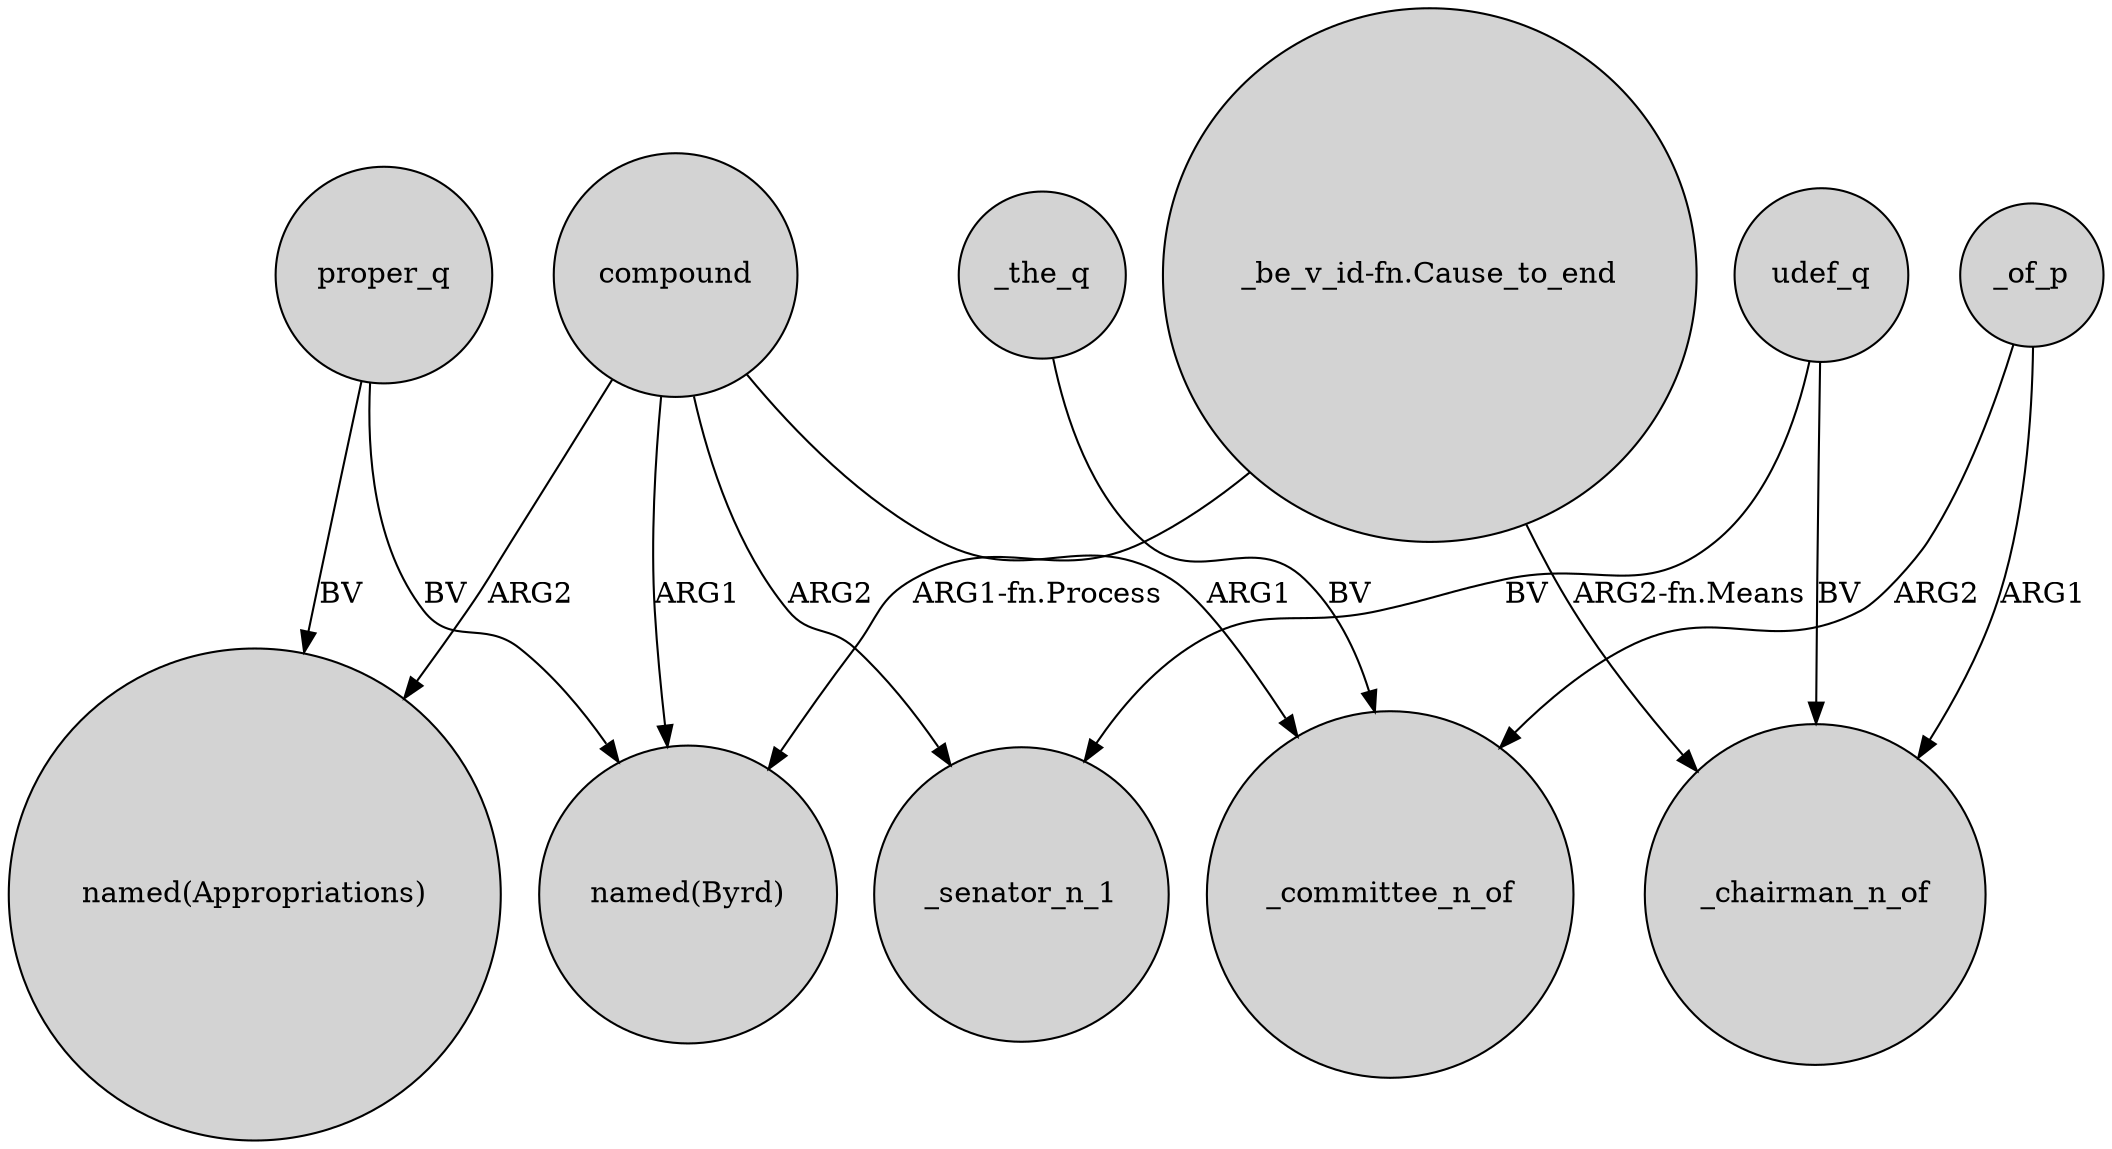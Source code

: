 digraph {
	node [shape=circle style=filled]
	proper_q -> "named(Byrd)" [label=BV]
	_of_p -> _committee_n_of [label=ARG2]
	"_be_v_id-fn.Cause_to_end" -> _chairman_n_of [label="ARG2-fn.Means"]
	_of_p -> _chairman_n_of [label=ARG1]
	compound -> "named(Byrd)" [label=ARG1]
	udef_q -> _senator_n_1 [label=BV]
	compound -> _senator_n_1 [label=ARG2]
	"_be_v_id-fn.Cause_to_end" -> "named(Byrd)" [label="ARG1-fn.Process"]
	_the_q -> _committee_n_of [label=BV]
	udef_q -> _chairman_n_of [label=BV]
	compound -> _committee_n_of [label=ARG1]
	proper_q -> "named(Appropriations)" [label=BV]
	compound -> "named(Appropriations)" [label=ARG2]
}
